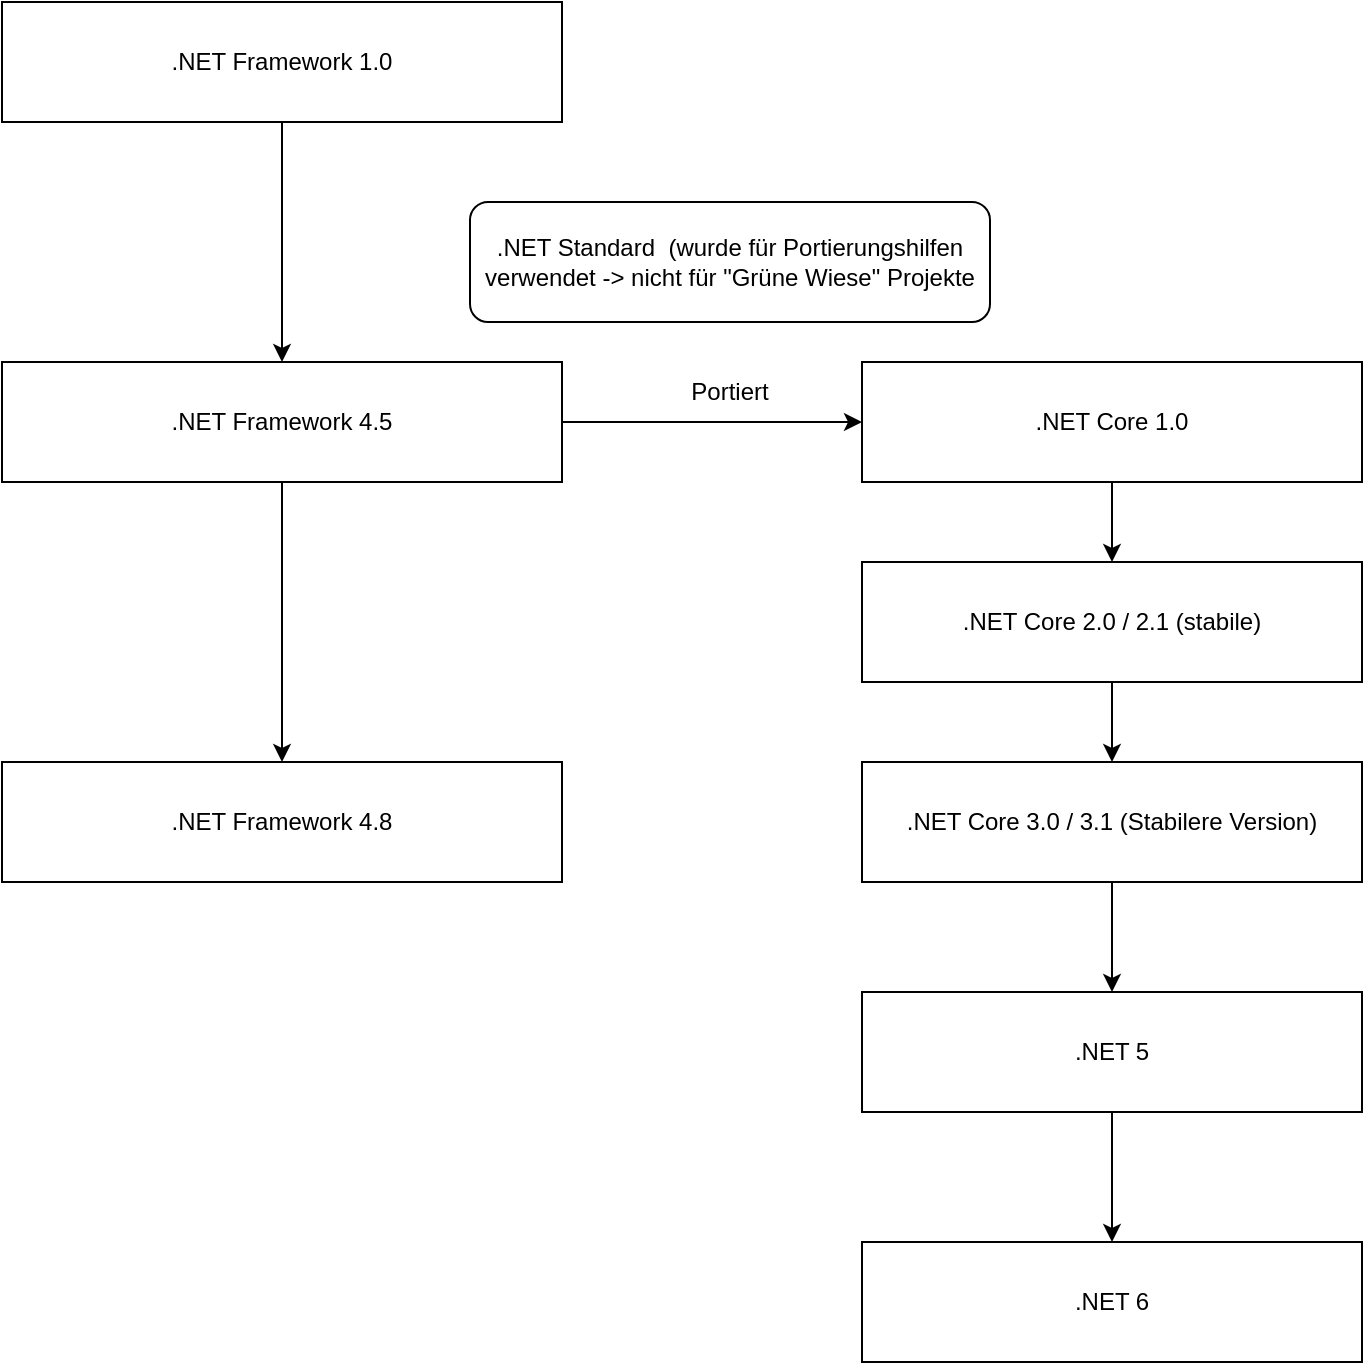 <mxfile version="18.1.3" type="device"><diagram id="xM2DCrpmINMHCePLO6fq" name="Page-1"><mxGraphModel dx="1422" dy="786" grid="1" gridSize="10" guides="1" tooltips="1" connect="1" arrows="1" fold="1" page="1" pageScale="1" pageWidth="827" pageHeight="1169" math="0" shadow="0"><root><mxCell id="0"/><mxCell id="1" parent="0"/><mxCell id="L0gYGQ4zXiW-uJXa528W-1" value=".NET Framework 1.0" style="rounded=0;whiteSpace=wrap;html=1;" vertex="1" parent="1"><mxGeometry x="50" y="60" width="280" height="60" as="geometry"/></mxCell><mxCell id="L0gYGQ4zXiW-uJXa528W-2" value=".NET Framework 4.8" style="rounded=0;whiteSpace=wrap;html=1;" vertex="1" parent="1"><mxGeometry x="50" y="440" width="280" height="60" as="geometry"/></mxCell><mxCell id="L0gYGQ4zXiW-uJXa528W-3" value=".NET Framework 4.5" style="rounded=0;whiteSpace=wrap;html=1;" vertex="1" parent="1"><mxGeometry x="50" y="240" width="280" height="60" as="geometry"/></mxCell><mxCell id="L0gYGQ4zXiW-uJXa528W-4" value="" style="endArrow=classic;html=1;rounded=0;exitX=0.5;exitY=1;exitDx=0;exitDy=0;" edge="1" parent="1" source="L0gYGQ4zXiW-uJXa528W-1" target="L0gYGQ4zXiW-uJXa528W-3"><mxGeometry width="50" height="50" relative="1" as="geometry"><mxPoint x="390" y="430" as="sourcePoint"/><mxPoint x="440" y="380" as="targetPoint"/></mxGeometry></mxCell><mxCell id="L0gYGQ4zXiW-uJXa528W-5" value="" style="endArrow=classic;html=1;rounded=0;exitX=0.5;exitY=1;exitDx=0;exitDy=0;entryX=0.5;entryY=0;entryDx=0;entryDy=0;" edge="1" parent="1" source="L0gYGQ4zXiW-uJXa528W-3" target="L0gYGQ4zXiW-uJXa528W-2"><mxGeometry width="50" height="50" relative="1" as="geometry"><mxPoint x="390" y="430" as="sourcePoint"/><mxPoint x="440" y="380" as="targetPoint"/></mxGeometry></mxCell><mxCell id="L0gYGQ4zXiW-uJXa528W-6" value="" style="endArrow=classic;html=1;rounded=0;exitX=1;exitY=0.5;exitDx=0;exitDy=0;" edge="1" parent="1" source="L0gYGQ4zXiW-uJXa528W-3" target="L0gYGQ4zXiW-uJXa528W-7"><mxGeometry width="50" height="50" relative="1" as="geometry"><mxPoint x="390" y="430" as="sourcePoint"/><mxPoint x="500" y="270" as="targetPoint"/></mxGeometry></mxCell><mxCell id="L0gYGQ4zXiW-uJXa528W-7" value=".NET Core 1.0" style="rounded=0;whiteSpace=wrap;html=1;" vertex="1" parent="1"><mxGeometry x="480" y="240" width="250" height="60" as="geometry"/></mxCell><mxCell id="L0gYGQ4zXiW-uJXa528W-8" value="Portiert" style="text;html=1;strokeColor=none;fillColor=none;align=center;verticalAlign=middle;whiteSpace=wrap;rounded=0;" vertex="1" parent="1"><mxGeometry x="369" y="240" width="90" height="30" as="geometry"/></mxCell><mxCell id="L0gYGQ4zXiW-uJXa528W-9" value=".NET Core 2.0 / 2.1 (stabile)" style="rounded=0;whiteSpace=wrap;html=1;" vertex="1" parent="1"><mxGeometry x="480" y="340" width="250" height="60" as="geometry"/></mxCell><mxCell id="L0gYGQ4zXiW-uJXa528W-10" value=".NET Core 3.0 / 3.1 (Stabilere Version)" style="rounded=0;whiteSpace=wrap;html=1;" vertex="1" parent="1"><mxGeometry x="480" y="440" width="250" height="60" as="geometry"/></mxCell><mxCell id="L0gYGQ4zXiW-uJXa528W-11" value="" style="endArrow=classic;html=1;rounded=0;exitX=0.5;exitY=1;exitDx=0;exitDy=0;entryX=0.5;entryY=0;entryDx=0;entryDy=0;" edge="1" parent="1" source="L0gYGQ4zXiW-uJXa528W-7" target="L0gYGQ4zXiW-uJXa528W-9"><mxGeometry width="50" height="50" relative="1" as="geometry"><mxPoint x="390" y="430" as="sourcePoint"/><mxPoint x="440" y="380" as="targetPoint"/></mxGeometry></mxCell><mxCell id="L0gYGQ4zXiW-uJXa528W-12" value="" style="endArrow=classic;html=1;rounded=0;exitX=0.5;exitY=1;exitDx=0;exitDy=0;entryX=0.5;entryY=0;entryDx=0;entryDy=0;" edge="1" parent="1" source="L0gYGQ4zXiW-uJXa528W-9" target="L0gYGQ4zXiW-uJXa528W-10"><mxGeometry width="50" height="50" relative="1" as="geometry"><mxPoint x="390" y="430" as="sourcePoint"/><mxPoint x="440" y="380" as="targetPoint"/></mxGeometry></mxCell><mxCell id="L0gYGQ4zXiW-uJXa528W-13" value=".NET 5" style="rounded=0;whiteSpace=wrap;html=1;" vertex="1" parent="1"><mxGeometry x="480" y="555" width="250" height="60" as="geometry"/></mxCell><mxCell id="L0gYGQ4zXiW-uJXa528W-14" value="" style="endArrow=classic;html=1;rounded=0;exitX=0.5;exitY=1;exitDx=0;exitDy=0;entryX=0.5;entryY=0;entryDx=0;entryDy=0;" edge="1" parent="1" source="L0gYGQ4zXiW-uJXa528W-10" target="L0gYGQ4zXiW-uJXa528W-13"><mxGeometry width="50" height="50" relative="1" as="geometry"><mxPoint x="390" y="430" as="sourcePoint"/><mxPoint x="440" y="380" as="targetPoint"/></mxGeometry></mxCell><mxCell id="L0gYGQ4zXiW-uJXa528W-15" value=".NET 6" style="rounded=0;whiteSpace=wrap;html=1;" vertex="1" parent="1"><mxGeometry x="480" y="680" width="250" height="60" as="geometry"/></mxCell><mxCell id="L0gYGQ4zXiW-uJXa528W-16" value=".NET Standard&amp;nbsp; (wurde für Portierungshilfen verwendet -&amp;gt; nicht für &quot;Grüne Wiese&quot; Projekte" style="rounded=1;whiteSpace=wrap;html=1;" vertex="1" parent="1"><mxGeometry x="284" y="160" width="260" height="60" as="geometry"/></mxCell><mxCell id="L0gYGQ4zXiW-uJXa528W-17" value="" style="endArrow=classic;html=1;rounded=0;exitX=0.5;exitY=1;exitDx=0;exitDy=0;entryX=0.5;entryY=0;entryDx=0;entryDy=0;" edge="1" parent="1" source="L0gYGQ4zXiW-uJXa528W-13" target="L0gYGQ4zXiW-uJXa528W-15"><mxGeometry width="50" height="50" relative="1" as="geometry"><mxPoint x="390" y="420" as="sourcePoint"/><mxPoint x="440" y="370" as="targetPoint"/></mxGeometry></mxCell></root></mxGraphModel></diagram></mxfile>